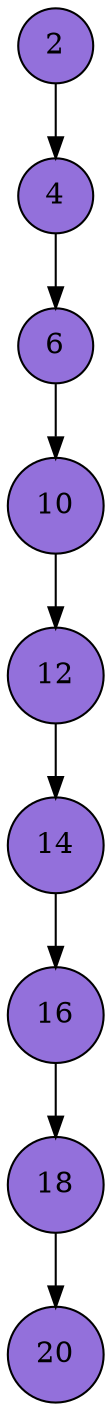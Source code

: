 digraph ArvoreBinaria {
node [shape=circle, style=filled, color=black, fillcolor="#9370DB"];
edge [color=black];
2 -> 4;
4 -> 6;
6 -> 10;
10 -> 12;
12 -> 14;
14 -> 16;
16 -> 18;
18 -> 20;
}
